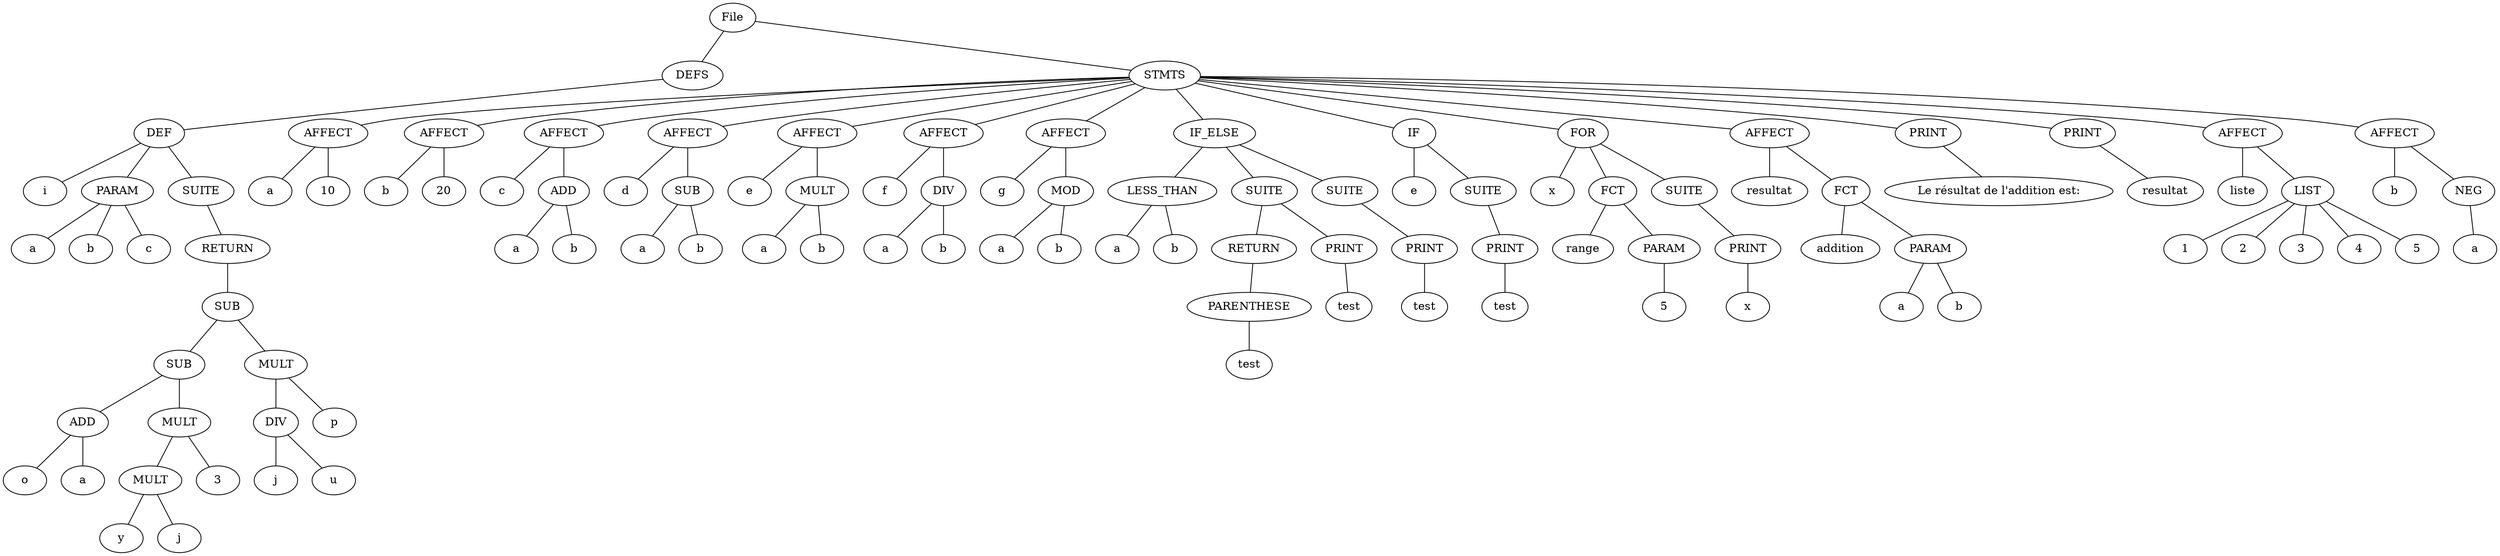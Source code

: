 graph G {
  root [label="File"];
  root -- root_defs;
  root_defs [label="DEFS"];
  root_defs -- root_defs_295530567;
  root_defs_295530567 [label="DEF"];
  root_defs_295530567 -- root_defs_295530567_ident;
  root_defs_295530567_ident [label="i"];
  root_defs_295530567 -- root_defs_295530567_PARAM;
  root_defs_295530567_PARAM [label="PARAM"];
  root_defs_295530567_PARAM -- root_defs_295530567_PARAM_999966131;
  root_defs_295530567_PARAM_999966131 [label="a"];
  root_defs_295530567_PARAM -- root_defs_295530567_PARAM_1989780873;
  root_defs_295530567_PARAM_1989780873 [label="b"];
  root_defs_295530567_PARAM -- root_defs_295530567_PARAM_1480010240;
  root_defs_295530567_PARAM_1480010240 [label="c"];
  root_defs_295530567 -- root_defs_295530567_suite;
  root_defs_295530567_suite [label="SUITE"];
  root_defs_295530567_suite -- root_defs_295530567_suite_81628611;
  root_defs_295530567_suite_81628611 [label="RETURN"];
  root_defs_295530567_suite_81628611 -- root_defs_295530567_suite_81628611_;
  root_defs_295530567_suite_81628611_ [label="SUB"];
  root_defs_295530567_suite_81628611_ -- root_defs_295530567_suite_81628611__left;
  root_defs_295530567_suite_81628611__left [label="SUB"];
  root_defs_295530567_suite_81628611__left -- root_defs_295530567_suite_81628611__left_left;
  root_defs_295530567_suite_81628611__left_left [label="ADD"];
  root_defs_295530567_suite_81628611__left_left -- root_defs_295530567_suite_81628611__left_left_left;
  root_defs_295530567_suite_81628611__left_left_left [label="o"];
  root_defs_295530567_suite_81628611__left_left -- root_defs_295530567_suite_81628611__left_left_right;
  root_defs_295530567_suite_81628611__left_left_right [label="a"];
  root_defs_295530567_suite_81628611__left -- root_defs_295530567_suite_81628611__left_right;
  root_defs_295530567_suite_81628611__left_right [label="MULT"];
  root_defs_295530567_suite_81628611__left_right -- root_defs_295530567_suite_81628611__left_right_left;
  root_defs_295530567_suite_81628611__left_right_left [label="MULT"];
  root_defs_295530567_suite_81628611__left_right_left -- root_defs_295530567_suite_81628611__left_right_left_left;
  root_defs_295530567_suite_81628611__left_right_left_left [label="y"];
  root_defs_295530567_suite_81628611__left_right_left -- root_defs_295530567_suite_81628611__left_right_left_right;
  root_defs_295530567_suite_81628611__left_right_left_right [label="j"];
  root_defs_295530567_suite_81628611__left_right -- root_defs_295530567_suite_81628611__left_right_right;
  root_defs_295530567_suite_81628611__left_right_right [label="3"];
  root_defs_295530567_suite_81628611_ -- root_defs_295530567_suite_81628611__right;
  root_defs_295530567_suite_81628611__right [label="MULT"];
  root_defs_295530567_suite_81628611__right -- root_defs_295530567_suite_81628611__right_left;
  root_defs_295530567_suite_81628611__right_left [label="DIV"];
  root_defs_295530567_suite_81628611__right_left -- root_defs_295530567_suite_81628611__right_left_left;
  root_defs_295530567_suite_81628611__right_left_left [label="j"];
  root_defs_295530567_suite_81628611__right_left -- root_defs_295530567_suite_81628611__right_left_right;
  root_defs_295530567_suite_81628611__right_left_right [label="u"];
  root_defs_295530567_suite_81628611__right -- root_defs_295530567_suite_81628611__right_right;
  root_defs_295530567_suite_81628611__right_right [label="p"];
  root -- root_stmts;
  root_stmts [label="STMTS"];
  root_stmts -- root_stmts_1828972342;
  root_stmts_1828972342 [label="AFFECT"];
  root_stmts_1828972342_leftExpr [label="a"];
  root_stmts_1828972342 -- root_stmts_1828972342_leftExpr;
  root_stmts_1828972342_rightExpr [label="10"];
  root_stmts_1828972342 -- root_stmts_1828972342_rightExpr;
  root_stmts -- root_stmts_1452126962;
  root_stmts_1452126962 [label="AFFECT"];
  root_stmts_1452126962_leftExpr [label="b"];
  root_stmts_1452126962 -- root_stmts_1452126962_leftExpr;
  root_stmts_1452126962_rightExpr [label="20"];
  root_stmts_1452126962 -- root_stmts_1452126962_rightExpr;
  root_stmts -- root_stmts_931919113;
  root_stmts_931919113 [label="AFFECT"];
  root_stmts_931919113_leftExpr [label="c"];
  root_stmts_931919113 -- root_stmts_931919113_leftExpr;
  root_stmts_931919113_rightExpr [label="ADD"];
  root_stmts_931919113_rightExpr -- root_stmts_931919113_rightExpr_left;
  root_stmts_931919113_rightExpr_left [label="a"];
  root_stmts_931919113_rightExpr -- root_stmts_931919113_rightExpr_right;
  root_stmts_931919113_rightExpr_right [label="b"];
  root_stmts_931919113 -- root_stmts_931919113_rightExpr;
  root_stmts -- root_stmts_1607521710;
  root_stmts_1607521710 [label="AFFECT"];
  root_stmts_1607521710_leftExpr [label="d"];
  root_stmts_1607521710 -- root_stmts_1607521710_leftExpr;
  root_stmts_1607521710_rightExpr [label="SUB"];
  root_stmts_1607521710_rightExpr -- root_stmts_1607521710_rightExpr_left;
  root_stmts_1607521710_rightExpr_left [label="a"];
  root_stmts_1607521710_rightExpr -- root_stmts_1607521710_rightExpr_right;
  root_stmts_1607521710_rightExpr_right [label="b"];
  root_stmts_1607521710 -- root_stmts_1607521710_rightExpr;
  root_stmts -- root_stmts_764977973;
  root_stmts_764977973 [label="AFFECT"];
  root_stmts_764977973_leftExpr [label="e"];
  root_stmts_764977973 -- root_stmts_764977973_leftExpr;
  root_stmts_764977973_rightExpr [label="MULT"];
  root_stmts_764977973_rightExpr -- root_stmts_764977973_rightExpr_left;
  root_stmts_764977973_rightExpr_left [label="a"];
  root_stmts_764977973_rightExpr -- root_stmts_764977973_rightExpr_right;
  root_stmts_764977973_rightExpr_right [label="b"];
  root_stmts_764977973 -- root_stmts_764977973_rightExpr;
  root_stmts -- root_stmts_381259350;
  root_stmts_381259350 [label="AFFECT"];
  root_stmts_381259350_leftExpr [label="f"];
  root_stmts_381259350 -- root_stmts_381259350_leftExpr;
  root_stmts_381259350_rightExpr [label="DIV"];
  root_stmts_381259350_rightExpr -- root_stmts_381259350_rightExpr_left;
  root_stmts_381259350_rightExpr_left [label="a"];
  root_stmts_381259350_rightExpr -- root_stmts_381259350_rightExpr_right;
  root_stmts_381259350_rightExpr_right [label="b"];
  root_stmts_381259350 -- root_stmts_381259350_rightExpr;
  root_stmts -- root_stmts_2129789493;
  root_stmts_2129789493 [label="AFFECT"];
  root_stmts_2129789493_leftExpr [label="g"];
  root_stmts_2129789493 -- root_stmts_2129789493_leftExpr;
  root_stmts_2129789493_rightExpr [label="MOD"];
  root_stmts_2129789493_rightExpr -- root_stmts_2129789493_rightExpr_left;
  root_stmts_2129789493_rightExpr_left [label="a"];
  root_stmts_2129789493_rightExpr -- root_stmts_2129789493_rightExpr_right;
  root_stmts_2129789493_rightExpr_right [label="b"];
  root_stmts_2129789493 -- root_stmts_2129789493_rightExpr;
  root_stmts -- root_stmts_668386784;
  root_stmts_668386784 [label="IF_ELSE"];
  root_stmts_668386784 -- root_stmts_668386784_if;
  root_stmts_668386784_if [label="LESS_THAN"];
  root_stmts_668386784_if -- root_stmts_668386784_if_left;
  root_stmts_668386784_if_left [label="a"];
  root_stmts_668386784_if -- root_stmts_668386784_if_right;
  root_stmts_668386784_if_right [label="b"];
  root_stmts_668386784 -- root_stmts_668386784_then;
  root_stmts_668386784_then [label="SUITE"];
  root_stmts_668386784_then -- root_stmts_668386784_then_1329552164;
  root_stmts_668386784_then_1329552164 [label="RETURN"];
  root_stmts_668386784_then_1329552164 -- root_stmts_668386784_then_1329552164_;
  root_stmts_668386784_then_1329552164_ [label="PARENTHESE"];
  root_stmts_668386784_then_1329552164_ -- root_stmts_668386784_then_1329552164__363771819;
  root_stmts_668386784_then_1329552164__363771819 [label="test"];
  root_stmts_668386784_then -- root_stmts_668386784_then_2065951873;
  root_stmts_668386784_then_2065951873 [label="PRINT"];
  root_stmts_668386784_then_2065951873 -- root_stmts_668386784_then_2065951873_;
  root_stmts_668386784_then_2065951873_ [label="test"];
  root_stmts_668386784 -- root_stmts_668386784_else;
  root_stmts_668386784_else [label="SUITE"];
  root_stmts_668386784_else -- root_stmts_668386784_else_1791741888;
  root_stmts_668386784_else_1791741888 [label="PRINT"];
  root_stmts_668386784_else_1791741888 -- root_stmts_668386784_else_1791741888_;
  root_stmts_668386784_else_1791741888_ [label="test"];
  root_stmts -- root_stmts_1595428806;
  root_stmts_1595428806 [label="IF"];
  root_stmts_1595428806 -- root_stmts_1595428806_if;
  root_stmts_1595428806_if [label="e"];
  root_stmts_1595428806 -- root_stmts_1595428806_then;
  root_stmts_1595428806_then [label="SUITE"];
  root_stmts_1595428806_then -- root_stmts_1595428806_then_1072408673;
  root_stmts_1595428806_then_1072408673 [label="PRINT"];
  root_stmts_1595428806_then_1072408673 -- root_stmts_1595428806_then_1072408673_;
  root_stmts_1595428806_then_1072408673_ [label="test"];
  root_stmts -- root_stmts_1531448569;
  root_stmts_1531448569 [label="FOR"];
  root_stmts_1531448569 -- root_stmts_1531448569_ident;
  root_stmts_1531448569_ident [label="x"];
  root_stmts_1531448569 -- root_stmts_1531448569_expr;
  root_stmts_1531448569_expr [label="FCT"];
  root_stmts_1531448569_expr -- root_stmts_1531448569_expr_1867083167;
  root_stmts_1531448569_expr_1867083167 [label="range"];
  root_stmts_1531448569_expr -- root_stmts_1531448569_expr_PARAM;
  root_stmts_1531448569_expr_PARAM [label="PARAM"];
  root_stmts_1531448569_expr_PARAM -- root_stmts_1531448569_expr_1915910607;
  root_stmts_1531448569_expr_1915910607 [label="5"];
  root_stmts_1531448569 -- root_stmts_1531448569_suite;
  root_stmts_1531448569_suite [label="SUITE"];
  root_stmts_1531448569_suite -- root_stmts_1531448569_suite_284720968;
  root_stmts_1531448569_suite_284720968 [label="PRINT"];
  root_stmts_1531448569_suite_284720968 -- root_stmts_1531448569_suite_284720968_;
  root_stmts_1531448569_suite_284720968_ [label="x"];
  root_stmts -- root_stmts_189568618;
  root_stmts_189568618 [label="AFFECT"];
  root_stmts_189568618_leftExpr [label="resultat"];
  root_stmts_189568618 -- root_stmts_189568618_leftExpr;
  root_stmts_189568618_rightExpr [label="FCT"];
  root_stmts_189568618_rightExpr -- root_stmts_189568618_rightExpr_793589513;
  root_stmts_189568618_rightExpr_793589513 [label="addition"];
  root_stmts_189568618_rightExpr -- root_stmts_189568618_rightExpr_PARAM;
  root_stmts_189568618_rightExpr_PARAM [label="PARAM"];
  root_stmts_189568618_rightExpr_PARAM -- root_stmts_189568618_rightExpr_1313922862;
  root_stmts_189568618_rightExpr_1313922862 [label="a"];
  root_stmts_189568618_rightExpr_PARAM -- root_stmts_189568618_rightExpr_495053715;
  root_stmts_189568618_rightExpr_495053715 [label="b"];
  root_stmts_189568618 -- root_stmts_189568618_rightExpr;
  root_stmts -- root_stmts_1922154895;
  root_stmts_1922154895 [label="PRINT"];
  root_stmts_1922154895 -- root_stmts_1922154895_;
  root_stmts_1922154895_ [label="Le résultat de l'addition est:"];
  root_stmts -- root_stmts_883049899;
  root_stmts_883049899 [label="PRINT"];
  root_stmts_883049899 -- root_stmts_883049899_;
  root_stmts_883049899_ [label="resultat"];
  root_stmts -- root_stmts_2093176254;
  root_stmts_2093176254 [label="AFFECT"];
  root_stmts_2093176254_leftExpr [label="liste"];
  root_stmts_2093176254 -- root_stmts_2093176254_leftExpr;
  root_stmts_2093176254_rightExpr [label="LIST"];
  root_stmts_2093176254_rightExpr -- root_stmts_2093176254_rightExpr_1854731462;
  root_stmts_2093176254_rightExpr_1854731462 [label="1"];
  root_stmts_2093176254_rightExpr -- root_stmts_2093176254_rightExpr_317574433;
  root_stmts_2093176254_rightExpr_317574433 [label="2"];
  root_stmts_2093176254_rightExpr -- root_stmts_2093176254_rightExpr_885284298;
  root_stmts_2093176254_rightExpr_885284298 [label="3"];
  root_stmts_2093176254_rightExpr -- root_stmts_2093176254_rightExpr_1389133897;
  root_stmts_2093176254_rightExpr_1389133897 [label="4"];
  root_stmts_2093176254_rightExpr -- root_stmts_2093176254_rightExpr_1534030866;
  root_stmts_2093176254_rightExpr_1534030866 [label="5"];
  root_stmts_2093176254 -- root_stmts_2093176254_rightExpr;
  root_stmts -- root_stmts_664223387;
  root_stmts_664223387 [label="AFFECT"];
  root_stmts_664223387_leftExpr [label="b"];
  root_stmts_664223387 -- root_stmts_664223387_leftExpr;
  root_stmts_664223387_rightExpr [label="NEG"];
  root_stmts_664223387_rightExpr -- root_stmts_664223387_rightExpr_824909230;
  root_stmts_664223387_rightExpr_824909230 [label="a"];
  root_stmts_664223387 -- root_stmts_664223387_rightExpr;
}
